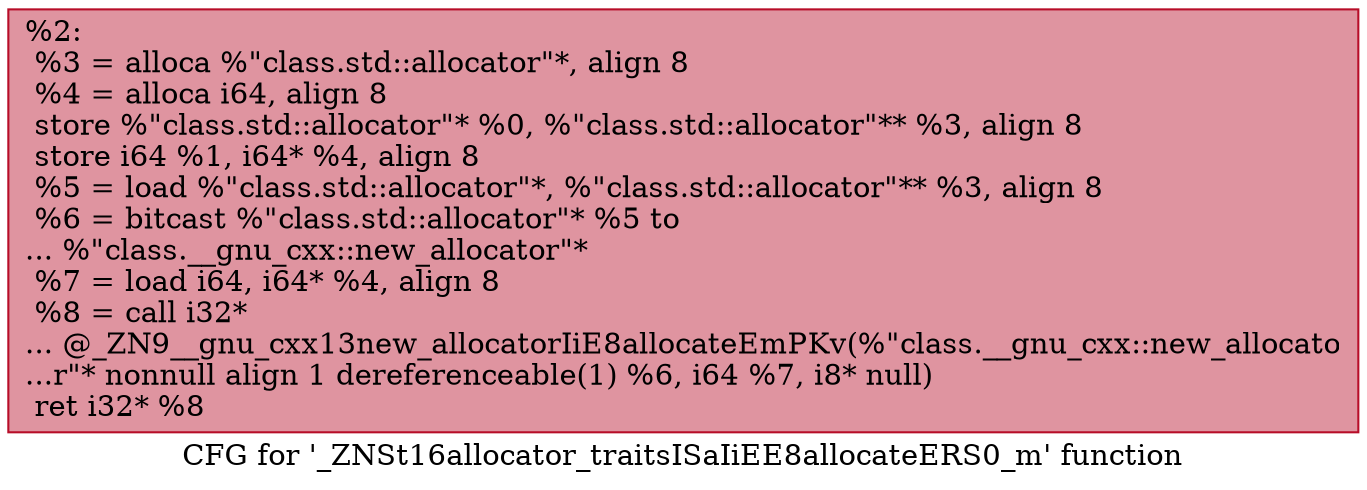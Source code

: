 digraph "CFG for '_ZNSt16allocator_traitsISaIiEE8allocateERS0_m' function" {
	label="CFG for '_ZNSt16allocator_traitsISaIiEE8allocateERS0_m' function";

	Node0x55a8815fd250 [shape=record,color="#b70d28ff", style=filled, fillcolor="#b70d2870",label="{%2:\l  %3 = alloca %\"class.std::allocator\"*, align 8\l  %4 = alloca i64, align 8\l  store %\"class.std::allocator\"* %0, %\"class.std::allocator\"** %3, align 8\l  store i64 %1, i64* %4, align 8\l  %5 = load %\"class.std::allocator\"*, %\"class.std::allocator\"** %3, align 8\l  %6 = bitcast %\"class.std::allocator\"* %5 to\l... %\"class.__gnu_cxx::new_allocator\"*\l  %7 = load i64, i64* %4, align 8\l  %8 = call i32*\l... @_ZN9__gnu_cxx13new_allocatorIiE8allocateEmPKv(%\"class.__gnu_cxx::new_allocato\l...r\"* nonnull align 1 dereferenceable(1) %6, i64 %7, i8* null)\l  ret i32* %8\l}"];
}
